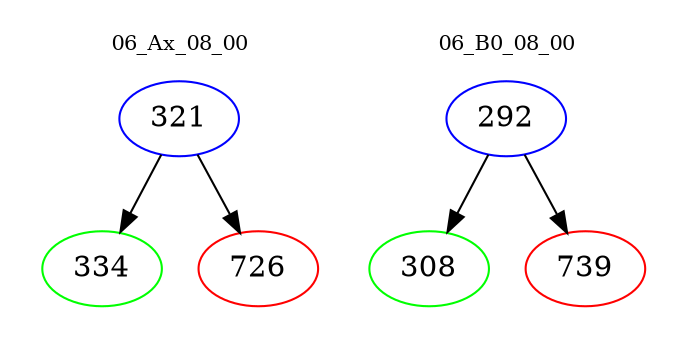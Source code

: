digraph{
subgraph cluster_0 {
color = white
label = "06_Ax_08_00";
fontsize=10;
T0_321 [label="321", color="blue"]
T0_321 -> T0_334 [color="black"]
T0_334 [label="334", color="green"]
T0_321 -> T0_726 [color="black"]
T0_726 [label="726", color="red"]
}
subgraph cluster_1 {
color = white
label = "06_B0_08_00";
fontsize=10;
T1_292 [label="292", color="blue"]
T1_292 -> T1_308 [color="black"]
T1_308 [label="308", color="green"]
T1_292 -> T1_739 [color="black"]
T1_739 [label="739", color="red"]
}
}
